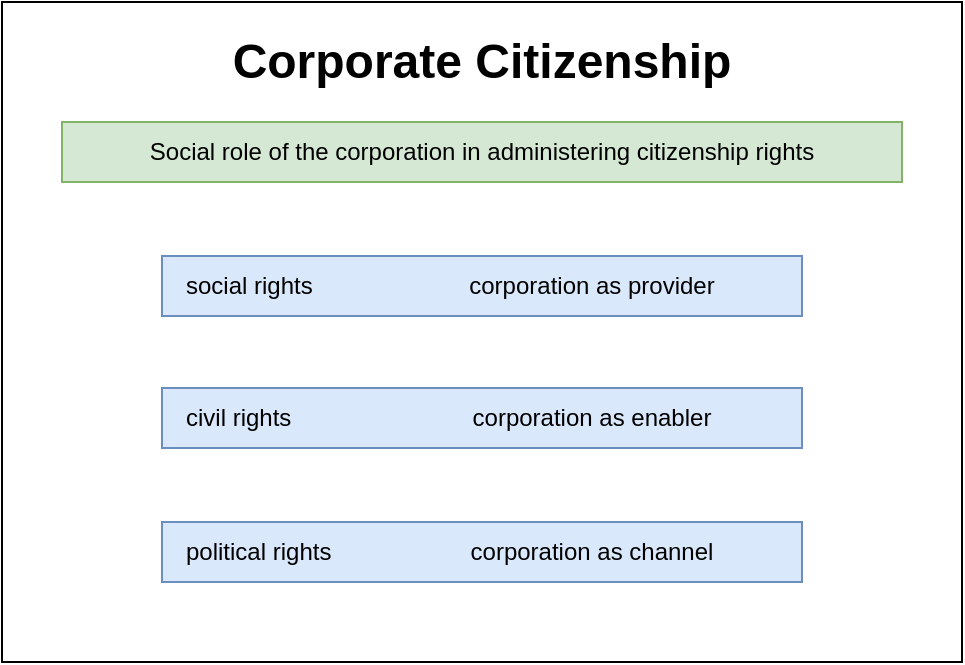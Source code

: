 <mxfile version="13.7.9" type="device"><diagram id="bQRFCvEkG_fktt4PrcXt" name="Page-1"><mxGraphModel dx="905" dy="805" grid="1" gridSize="10" guides="1" tooltips="1" connect="1" arrows="1" fold="1" page="1" pageScale="1" pageWidth="827" pageHeight="1169" math="0" shadow="0"><root><mxCell id="0"/><mxCell id="1" parent="0"/><mxCell id="iybIWEoxjQ3I5C5uLIy--21" value="" style="rounded=0;whiteSpace=wrap;html=1;fontSize=12;align=center;" vertex="1" parent="1"><mxGeometry x="160" y="120" width="480" height="330" as="geometry"/></mxCell><mxCell id="iybIWEoxjQ3I5C5uLIy--2" value="Corporate Citizenship" style="text;html=1;strokeColor=none;fillColor=none;align=center;verticalAlign=middle;whiteSpace=wrap;rounded=0;fontStyle=1;fontSize=24;" vertex="1" parent="1"><mxGeometry x="250" y="140" width="300" height="20" as="geometry"/></mxCell><mxCell id="iybIWEoxjQ3I5C5uLIy--27" value="" style="group" vertex="1" connectable="0" parent="1"><mxGeometry x="240" y="380" width="320" height="30" as="geometry"/></mxCell><mxCell id="iybIWEoxjQ3I5C5uLIy--14" value="" style="group;fillColor=#dae8fc;strokeColor=#6c8ebf;" vertex="1" connectable="0" parent="iybIWEoxjQ3I5C5uLIy--27"><mxGeometry width="320" height="30" as="geometry"/></mxCell><mxCell id="iybIWEoxjQ3I5C5uLIy--11" value="" style="rounded=0;whiteSpace=wrap;html=1;fontSize=24;align=center;labelPosition=center;verticalLabelPosition=middle;verticalAlign=middle;fillColor=#dae8fc;strokeColor=#6c8ebf;" vertex="1" parent="iybIWEoxjQ3I5C5uLIy--14"><mxGeometry width="320" height="30" as="geometry"/></mxCell><mxCell id="iybIWEoxjQ3I5C5uLIy--12" value="corporation as channel" style="text;strokeColor=none;fillColor=none;align=center;verticalAlign=middle;whiteSpace=wrap;rounded=0;fontSize=12;" vertex="1" parent="iybIWEoxjQ3I5C5uLIy--14"><mxGeometry x="110" y="5" width="210" height="20" as="geometry"/></mxCell><mxCell id="iybIWEoxjQ3I5C5uLIy--13" value="political rights" style="text;strokeColor=none;fillColor=none;align=left;verticalAlign=middle;whiteSpace=wrap;rounded=0;fontSize=12;" vertex="1" parent="iybIWEoxjQ3I5C5uLIy--14"><mxGeometry x="10" y="5" width="100" height="20" as="geometry"/></mxCell><mxCell id="iybIWEoxjQ3I5C5uLIy--28" value="" style="group" vertex="1" connectable="0" parent="1"><mxGeometry x="240" y="313" width="320" height="30" as="geometry"/></mxCell><mxCell id="iybIWEoxjQ3I5C5uLIy--22" value="" style="group" vertex="1" connectable="0" parent="iybIWEoxjQ3I5C5uLIy--28"><mxGeometry width="320" height="30" as="geometry"/></mxCell><mxCell id="iybIWEoxjQ3I5C5uLIy--15" value="" style="group;fillColor=#dae8fc;strokeColor=#6c8ebf;container=1;" vertex="1" connectable="0" parent="iybIWEoxjQ3I5C5uLIy--22"><mxGeometry width="320" height="30" as="geometry"/></mxCell><mxCell id="iybIWEoxjQ3I5C5uLIy--8" value="" style="rounded=0;whiteSpace=wrap;html=1;fontSize=24;align=center;labelPosition=center;verticalLabelPosition=middle;verticalAlign=middle;fillColor=#dae8fc;strokeColor=#6c8ebf;" vertex="1" parent="iybIWEoxjQ3I5C5uLIy--15"><mxGeometry width="320" height="30" as="geometry"/></mxCell><mxCell id="iybIWEoxjQ3I5C5uLIy--9" value="corporation as enabler" style="text;strokeColor=none;fillColor=none;align=center;verticalAlign=middle;whiteSpace=wrap;rounded=0;fontSize=12;" vertex="1" parent="iybIWEoxjQ3I5C5uLIy--15"><mxGeometry x="110" y="5" width="210" height="20" as="geometry"/></mxCell><mxCell id="iybIWEoxjQ3I5C5uLIy--10" value="civil rights" style="text;strokeColor=none;fillColor=none;align=left;verticalAlign=middle;whiteSpace=wrap;rounded=0;fontSize=12;" vertex="1" parent="iybIWEoxjQ3I5C5uLIy--15"><mxGeometry x="10" y="5" width="100" height="20" as="geometry"/></mxCell><mxCell id="iybIWEoxjQ3I5C5uLIy--29" value="" style="group" vertex="1" connectable="0" parent="1"><mxGeometry x="240" y="247" width="320" height="30" as="geometry"/></mxCell><mxCell id="iybIWEoxjQ3I5C5uLIy--16" value="" style="group;container=1;" vertex="1" connectable="0" parent="iybIWEoxjQ3I5C5uLIy--29"><mxGeometry width="320" height="30" as="geometry"/></mxCell><mxCell id="iybIWEoxjQ3I5C5uLIy--5" value="" style="rounded=0;whiteSpace=wrap;html=1;fontSize=24;align=center;labelPosition=center;verticalLabelPosition=middle;verticalAlign=middle;fillColor=#dae8fc;strokeColor=#6c8ebf;" vertex="1" parent="iybIWEoxjQ3I5C5uLIy--16"><mxGeometry width="320" height="30" as="geometry"/></mxCell><mxCell id="iybIWEoxjQ3I5C5uLIy--6" value="corporation as provider" style="text;strokeColor=none;fillColor=none;align=center;verticalAlign=middle;whiteSpace=wrap;rounded=0;fontSize=12;" vertex="1" parent="iybIWEoxjQ3I5C5uLIy--16"><mxGeometry x="110" y="5" width="210" height="20" as="geometry"/></mxCell><mxCell id="iybIWEoxjQ3I5C5uLIy--7" value="social rights" style="text;strokeColor=none;fillColor=none;align=left;verticalAlign=middle;whiteSpace=wrap;rounded=0;fontSize=12;" vertex="1" parent="iybIWEoxjQ3I5C5uLIy--16"><mxGeometry x="10" y="5" width="100" height="20" as="geometry"/></mxCell><mxCell id="iybIWEoxjQ3I5C5uLIy--30" value="" style="group" vertex="1" connectable="0" parent="1"><mxGeometry x="190" y="180" width="420" height="30" as="geometry"/></mxCell><mxCell id="iybIWEoxjQ3I5C5uLIy--17" value="" style="group;fillColor=#d5e8d4;strokeColor=#82b366;container=1;" vertex="1" connectable="0" parent="iybIWEoxjQ3I5C5uLIy--30"><mxGeometry width="420" height="30" as="geometry"/></mxCell><mxCell id="iybIWEoxjQ3I5C5uLIy--3" value="" style="rounded=0;whiteSpace=wrap;html=1;fontSize=24;align=center;labelPosition=center;verticalLabelPosition=middle;verticalAlign=middle;fillColor=#d5e8d4;strokeColor=#82b366;" vertex="1" parent="iybIWEoxjQ3I5C5uLIy--17"><mxGeometry width="420" height="30" as="geometry"/></mxCell><mxCell id="iybIWEoxjQ3I5C5uLIy--4" value="Social role of the corporation in administering citizenship rights" style="text;strokeColor=none;fillColor=none;align=center;verticalAlign=middle;whiteSpace=wrap;rounded=0;fontSize=12;" vertex="1" parent="iybIWEoxjQ3I5C5uLIy--17"><mxGeometry x="10" y="5" width="400" height="20" as="geometry"/></mxCell></root></mxGraphModel></diagram></mxfile>